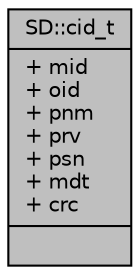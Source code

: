 digraph "SD::cid_t"
{
  edge [fontname="Helvetica",fontsize="10",labelfontname="Helvetica",labelfontsize="10"];
  node [fontname="Helvetica",fontsize="10",shape=record];
  Node1 [label="{SD::cid_t\n|+ mid\l+ oid\l+ pnm\l+ prv\l+ psn\l+ mdt\l+ crc\l|}",height=0.2,width=0.4,color="black", fillcolor="grey75", style="filled", fontcolor="black"];
}
